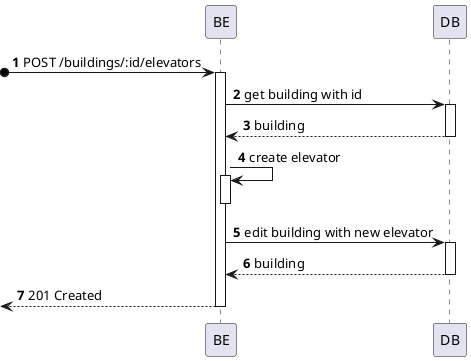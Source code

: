 @startuml process-view
autonumber
participant BE as "BE"
participant DB as "DB"

?o-> BE : POST /buildings/:id/elevators
activate BE
BE -> DB : get building with id
activate DB
DB --> BE : building
deactivate DB
BE -> BE : create elevator
activate BE
deactivate BE
BE -> DB : edit building with new elevator
activate DB
DB --> BE : building
deactivate DB

<-- BE : 201 Created
deactivate BE

@enduml
